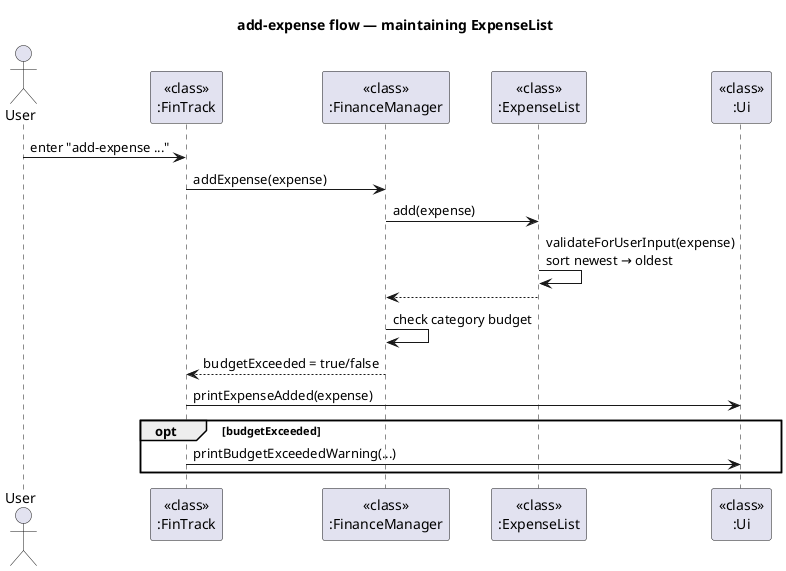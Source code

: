 @startuml
title add-expense flow — maintaining ExpenseList

actor User
participant "<<class>>\n:FinTrack" as FinTrack
participant "<<class>>\n:FinanceManager" as FM
participant "<<class>>\n:ExpenseList" as ExpList
participant "<<class>>\n:Ui" as Ui

User -> FinTrack : enter "add-expense ..."
FinTrack -> FM : addExpense(expense)
FM -> ExpList : add(expense)
ExpList -> ExpList : validateForUserInput(expense)\nsort newest → oldest
ExpList --> FM

FM -> FM : check category budget
FM --> FinTrack : budgetExceeded = true/false

FinTrack -> Ui : printExpenseAdded(expense)
opt budgetExceeded
  FinTrack -> Ui : printBudgetExceededWarning(...)
end
@enduml
